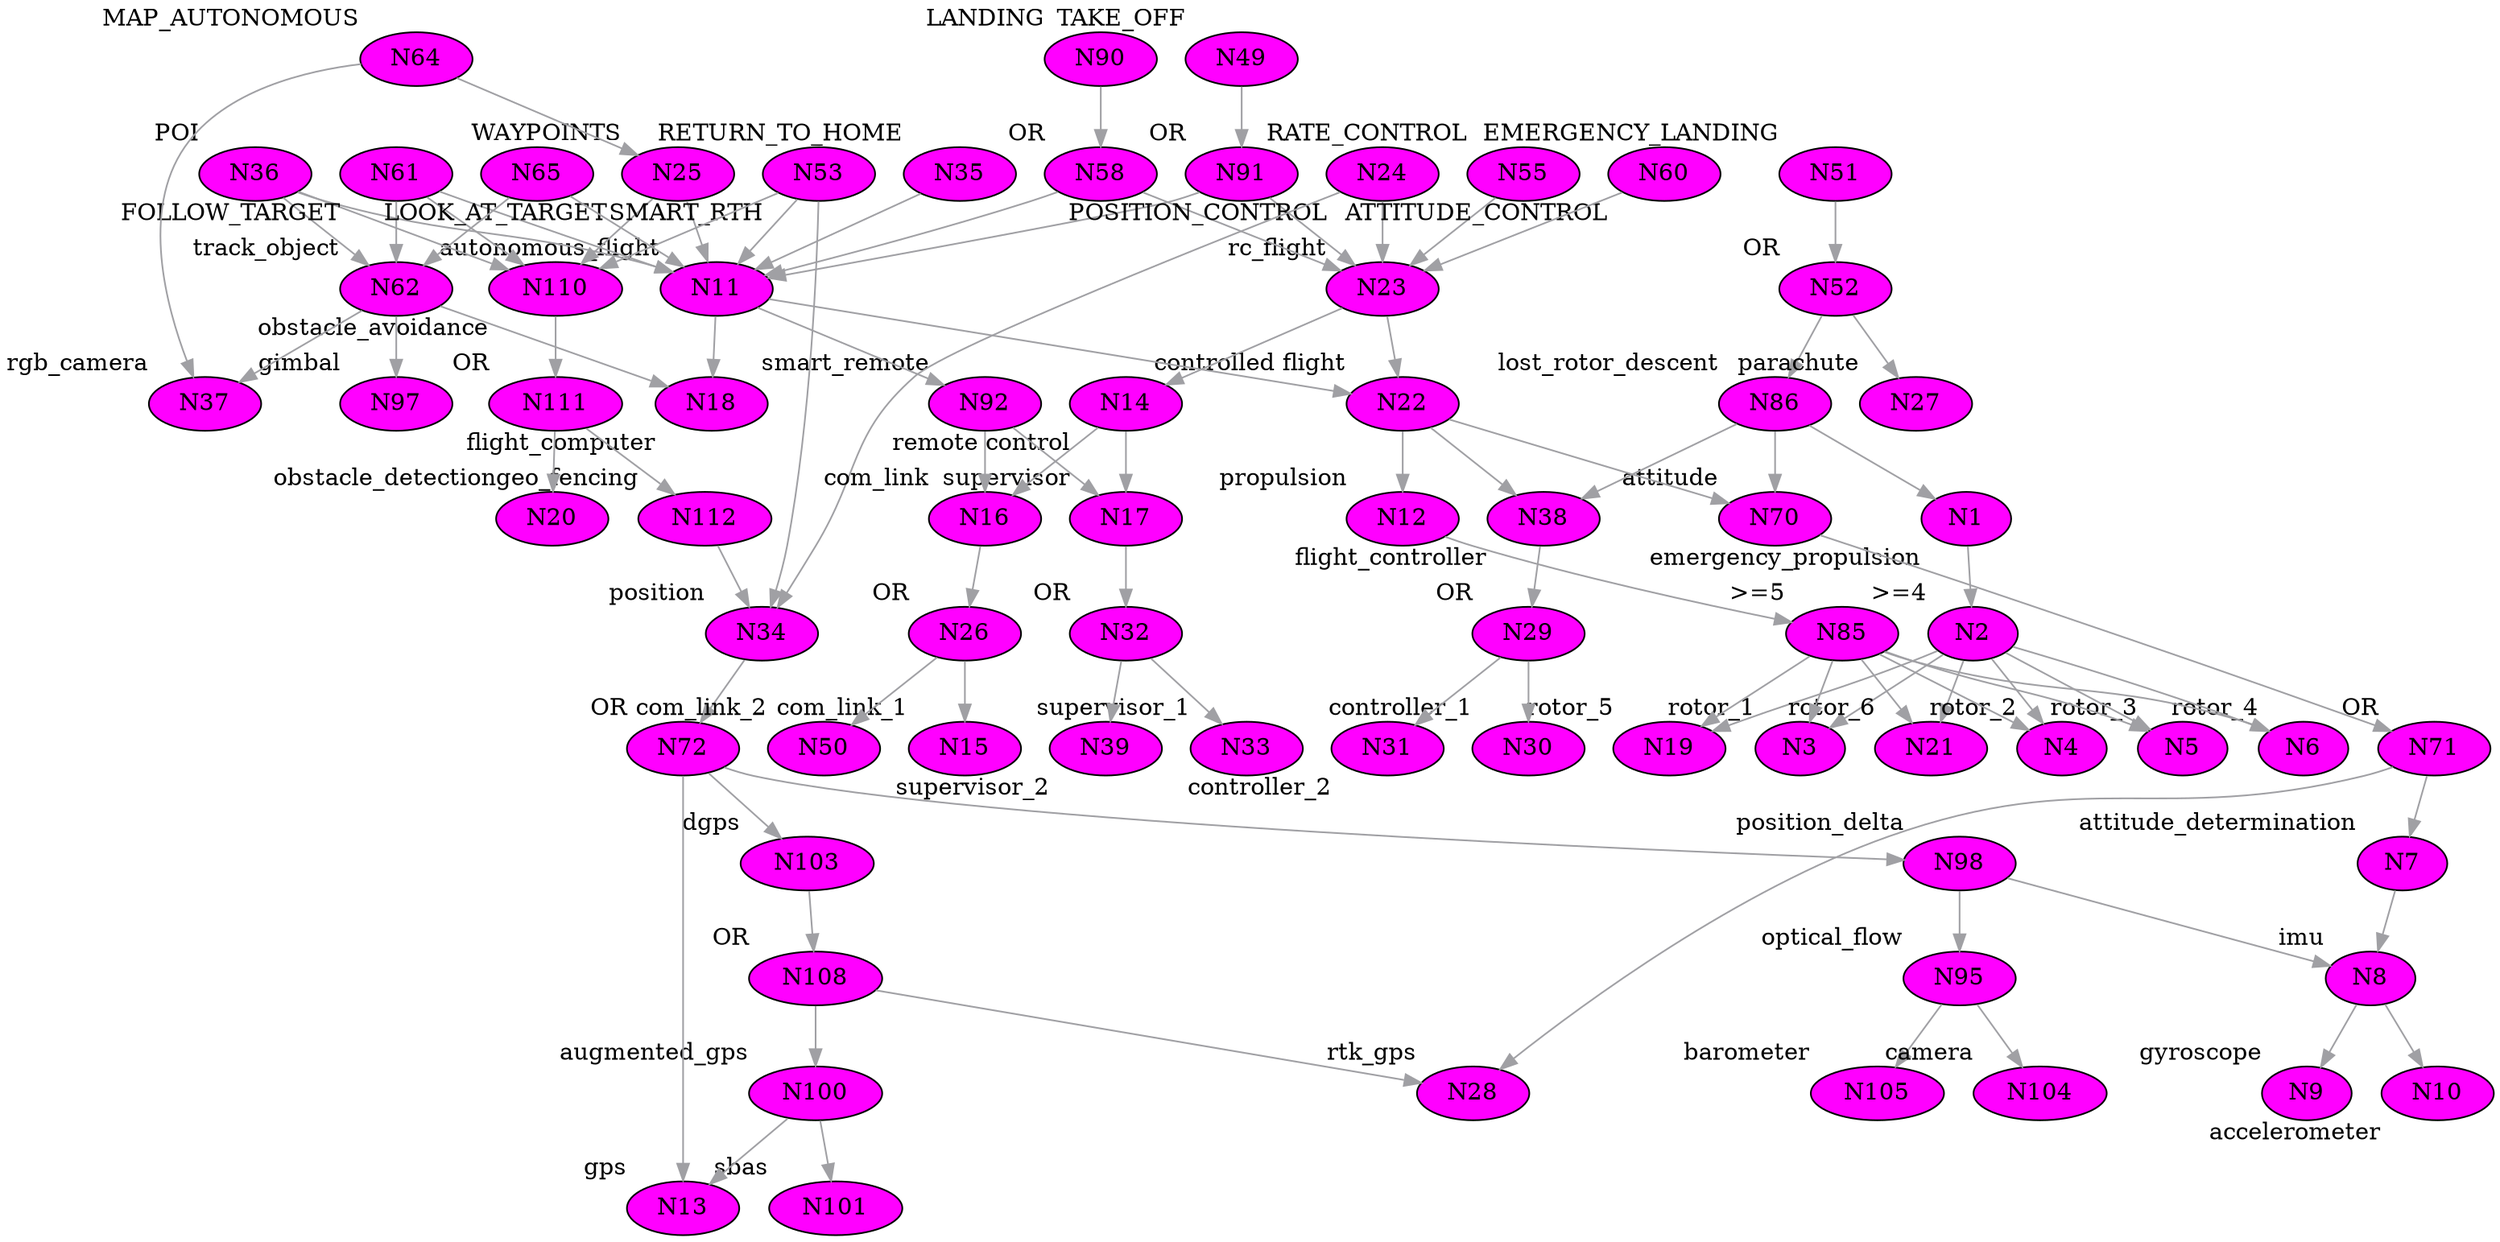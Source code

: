 digraph "drone_hexacopter"
{

bgcolor = "#ffffff"

node [
class = "node"
,fillcolor = "#ff00ff",style = "filled"
,width = "0.152778",height = "0.152778"
,shape = "ellipse"
,color = "#000000"
,penwidth = "1"
,"_vis_" = "label|id"
];


"N105" [
pos = "-1.73611,-5.20833!"
,xlabel = "barometer"
]

"N34" [
pos = "0.694444,0.694444!"
,xlabel = "position"
]

"N86" [
pos = "-10.7639,1.38889!"
,xlabel = "lost_rotor_descent"
]

"N55" [
pos = "-4.86111,5.90278!"
,xlabel = "RATE_CONTROL"
]

"N36" [
pos = "18.0556,5.90278!"
,xlabel = "POI"
]

"N95" [
pos = "-2.43056,-4.16667!"
,xlabel = "optical_flow"
]

"N11" [
pos = "9.02778,3.81944!"
,xlabel = "autonomous_flight"
]

"N100" [
pos = "1.73611,-3.47222!"
,xlabel = "augmented_gps"
]

"N25" [
pos = "5.20833,5.90278!"
,xlabel = "WAYPOINTS"
]

"N6" [
pos = "-10.4167,-4.86111!"
,xlabel = "rotor_4"
]

"N52" [
pos = "-11.4583,4.16667!"
,xlabel = "OR"
]

"N71" [
pos = "-1.73611,-0.347222!"
,xlabel = "OR"
]

"N17" [
pos = "7.63889,-2.08333!"
,xlabel = "supervisor"
]

"N111" [
pos = "20.1389,2.77778!"
,xlabel = "OR"
]

"N101" [
pos = "1.73611,-4.16667!"
,xlabel = "sbas"
]

"N72" [
pos = "0.694444,-0.347222!"
,xlabel = "OR"
]

"N26" [
pos = "4.86111,-3.125!"
,xlabel = "OR"
]

"N28" [
pos = "-1.04167,-2.77778!"
,xlabel = "rtk_gps"
]

"N23" [
pos = "-4.16667,4.16667!"
,xlabel = "rc_flight"
]

"N58" [
pos = "0.694444,4.86111!"
,xlabel = "OR"
]

"N19" [
pos = "-9.375,-4.86111!"
,xlabel = "rotor_5"
]

"N9" [
pos = "-4.86111,-3.47222!"
,xlabel = "gyroscope"
]

"N91" [
pos = "2.43056,4.86111!"
,xlabel = "OR"
]

"N24" [
pos = "-2.43056,5.90278!"
,xlabel = "POSITION_CONTROL"
]

"N27" [
pos = "-14.2361,-3.47222!"
,xlabel = "parachute"
]

"N103" [
pos = "1.73611,-1.38889!"
,xlabel = "dgps"
]

"N110" [
pos = "20.1389,3.81944!"
,xlabel = "obstacle_avoidance"
]

"N16" [
pos = "4.86111,-2.08333!"
,xlabel = "com_link"
]

"N18" [
pos = "10.0694,-2.08333!"
,xlabel = "flight_computer"
]

"N33" [
pos = "6.94444,-4.16667!"
,xlabel = "supervisor_1"
]

"N49" [
pos = "2.43056,5.90278!"
,xlabel = "TAKE_OFF"
]

"N12" [
pos = "-9.72222,-1.38889!"
,xlabel = "propulsion"
]

"N61" [
pos = "20.1389,5.90278!"
,xlabel = "FOLLOW_TARGET"
]

"N51" [
pos = "-11.4583,5.90278!"
,xlabel = "EMERGENCY_LANDING"
]

"N10" [
pos = "-3.47222,-3.47222!"
,xlabel = "accelerometer"
]

"N7" [
pos = "-4.16667,-1.38889!"
,xlabel = "attitude_determination"
]

"N112" [
pos = "17.3611,1.73611!"
,xlabel = "geo_fencing"
]

"N3" [
pos = "-13.5417,-4.86111!"
,xlabel = "rotor_1"
]

"N2" [
pos = "-11.8056,-2.43056!"
,xlabel = ">=4"
]

"N108" [
pos = "1.73611,-2.08333!"
,xlabel = "OR"
]

"N8" [
pos = "-4.16667,-2.43056!"
,xlabel = "imu"
]

"N15" [
pos = "4.16667,-4.16667!"
,xlabel = "com_link_1"
]

"N70" [
pos = "-1.73611,0.694444!"
,xlabel = "attitude"
]

"N35" [
pos = "11.1111,5.90278!"
,xlabel = "RETURN_TO_HOME"
]

"N64" [
pos = "8.33333,6.59722!"
,xlabel = "MAP_AUTONOMOUS"
]

"N92" [
pos = "7.29167,-0.694444!"
,xlabel = "smart_remote"
]

"N14" [
pos = "5.20833,-0.694444!"
,xlabel = "remote control"
]

"N39" [
pos = "8.33333,-4.16667!"
,xlabel = "supervisor_2"
]

"N53" [
pos = "13.8889,5.90278!"
,xlabel = "SMART_RTH"
]

"N97" [
pos = "15.2778,-4.16667!"
,xlabel = "gimbal"
]

"N60" [
pos = "-7.29167,5.90278!"
,xlabel = "ATTITUDE_CONTROL"
]

"N98" [
pos = "-2.43056,-1.73611!"
,xlabel = "position_delta"
]

"N20" [
pos = "20.1389,1.73611!"
,xlabel = "obstacle_detection"
]

"N21" [
pos = "-8.33333,-4.86111!"
,xlabel = "rotor_6"
]

"N104" [
pos = "-3.125,-5.20833!"
,xlabel = "camera"
]

"N4" [
pos = "-12.5,-4.86111!"
,xlabel = "rotor_2"
]

"N1" [
pos = "-11.8056,-1.38889!"
,xlabel = "emergency_propulsion"
]

"N62" [
pos = "14.9306,0.347222!"
,xlabel = "track_object"
]

"N65" [
pos = "15.9722,5.90278!"
,xlabel = "LOOK_AT_TARGET"
]

"N29" [
pos = "-6.94444,-2.43056!"
,xlabel = "OR"
]

"N13" [
pos = "0,-4.16667!"
,xlabel = "gps"
]

"N30" [
pos = "-7.63889,-3.47222!"
,xlabel = "controller_1"
]

"N38" [
pos = "-6.94444,-1.38889!"
,xlabel = "flight_controller"
]

"N85" [
pos = "-9.72222,-2.43056!"
,xlabel = ">=5"
]

"N90" [
pos = "0.694444,5.90278!"
,xlabel = "LANDING"
]

"N5" [
pos = "-11.4583,-4.86111!"
,xlabel = "rotor_3"
]

"N50" [
pos = "5.55556,-4.16667!"
,xlabel = "com_link_2"
]

"N22" [
pos = "-4.16667,2.08333!"
,xlabel = "controlled flight"
]

"N37" [
pos = "11.8056,-4.16667!"
,xlabel = "rgb_camera"
]

"N32" [
pos = "7.63889,-3.125!"
,xlabel = "OR"
]

"N31" [
pos = "-6.25,-3.47222!"
,xlabel = "controller_2"
]



edge [
class = "edge"
,weight = "1"
,penwidth = "1"
,"_vis_" = "label"
,"color" = "#a0a0a4"
,"style" = "solid"
];


"N38" -> "N29" [id = "E27"
];

"N22" -> "N12" [id = "E15"
];

"N85" -> "N21" [id = "E21"
];

"N103" -> "N108" [id = "E118"
];

"N26" -> "N15" [id = "E11"
];

"N23" -> "N22" [id = "E18"
];

"N53" -> "N110" [id = "E135"
];

"N64" -> "N37" [id = "E89"
];

"N22" -> "N38" [id = "E39"
];

"N62" -> "N37" [id = "E82"
];

"N95" -> "N105" [id = "E122"
];

"N72" -> "N98" [id = "E95"
];

"N91" -> "N11" [id = "E90"
];

"N36" -> "N11" [id = "E93"
];

"N62" -> "N18" [id = "E99"
];

"N8" -> "N10" [id = "E8"
];

"N52" -> "N86" [id = "E79"
];

"N24" -> "N23" [id = "E26"
];

"N14" -> "N17" [id = "E13"
];

"N92" -> "N17" [id = "E116"
];

"N64" -> "N25" [id = "E85"
];

"N58" -> "N11" [id = "E67"
];

"N112" -> "N34" [id = "E132"
];

"N98" -> "N8" [id = "E57"
];

"N7" -> "N8" [id = "E6"
];

"N2" -> "N21" [id = "E24"
];

"N11" -> "N92" [id = "E14"
];

"N36" -> "N62" [id = "E83"
];

"N8" -> "N9" [id = "E7"
];

"N91" -> "N23" [id = "E80"
];

"N111" -> "N20" [id = "E130"
];

"N17" -> "N32" [id = "E30"
];

"N110" -> "N111" [id = "E129"
];

"N53" -> "N34" [id = "E84"
];

"N61" -> "N62" [id = "E55"
];

"N95" -> "N104" [id = "E121"
];

"N71" -> "N28" [id = "E59"
];

"N85" -> "N19" [id = "E19"
];

"N2" -> "N19" [id = "E23"
];

"N60" -> "N23" [id = "E20"
];

"N24" -> "N34" [id = "E70"
];

"N53" -> "N11" [id = "E87"
];

"N32" -> "N33" [id = "E31"
];

"N65" -> "N62" [id = "E56"
];

"N29" -> "N30" [id = "E28"
];

"N111" -> "N112" [id = "E131"
];

"N100" -> "N13" [id = "E97"
];

"N90" -> "N58" [id = "E16"
];

"N65" -> "N11" [id = "E92"
];

"N16" -> "N26" [id = "E54"
];

"N85" -> "N6" [id = "E74"
];

"N52" -> "N27" [id = "E81"
];

"N62" -> "N97" [id = "E38"
];

"N2" -> "N5" [id = "E4"
];

"N72" -> "N103" [id = "E120"
];

"N14" -> "N16" [id = "E12"
];

"N71" -> "N7" [id = "E60"
];

"N2" -> "N3" [id = "E2"
];

"N11" -> "N22" [id = "E25"
];

"N34" -> "N72" [id = "E32"
];

"N58" -> "N23" [id = "E53"
];

"N11" -> "N18" [id = "E22"
];

"N25" -> "N110" [id = "E136"
];

"N25" -> "N11" [id = "E35"
];

"N108" -> "N28" [id = "E119"
];

"N61" -> "N11" [id = "E98"
];

"N23" -> "N14" [id = "E69"
];

"N12" -> "N85" [id = "E10"
];

"N86" -> "N1" [id = "E76"
];

"N72" -> "N13" [id = "E62"
];

"N70" -> "N71" [id = "E58"
];

"N1" -> "N2" [id = "E1"
];

"N98" -> "N95" [id = "E91"
];

"N100" -> "N101" [id = "E117"
];

"N2" -> "N6" [id = "E5"
];

"N2" -> "N4" [id = "E3"
];

"N92" -> "N16" [id = "E125"
];

"N85" -> "N4" [id = "E72"
];

"N51" -> "N52" [id = "E51"
];

"N85" -> "N3" [id = "E71"
];

"N49" -> "N91" [id = "E50"
];

"N55" -> "N23" [id = "E9"
];

"N86" -> "N70" [id = "E78"
];

"N86" -> "N38" [id = "E77"
];

"N35" -> "N11" [id = "E86"
];

"N85" -> "N5" [id = "E73"
];

"N108" -> "N100" [id = "E96"
];

"N26" -> "N50" [id = "E68"
];

"N22" -> "N70" [id = "E17"
];

"N61" -> "N110" [id = "E133"
];

"N36" -> "N110" [id = "E134"
];

"N29" -> "N31" [id = "E29"
];

"N32" -> "N39" [id = "E33"
];


}
